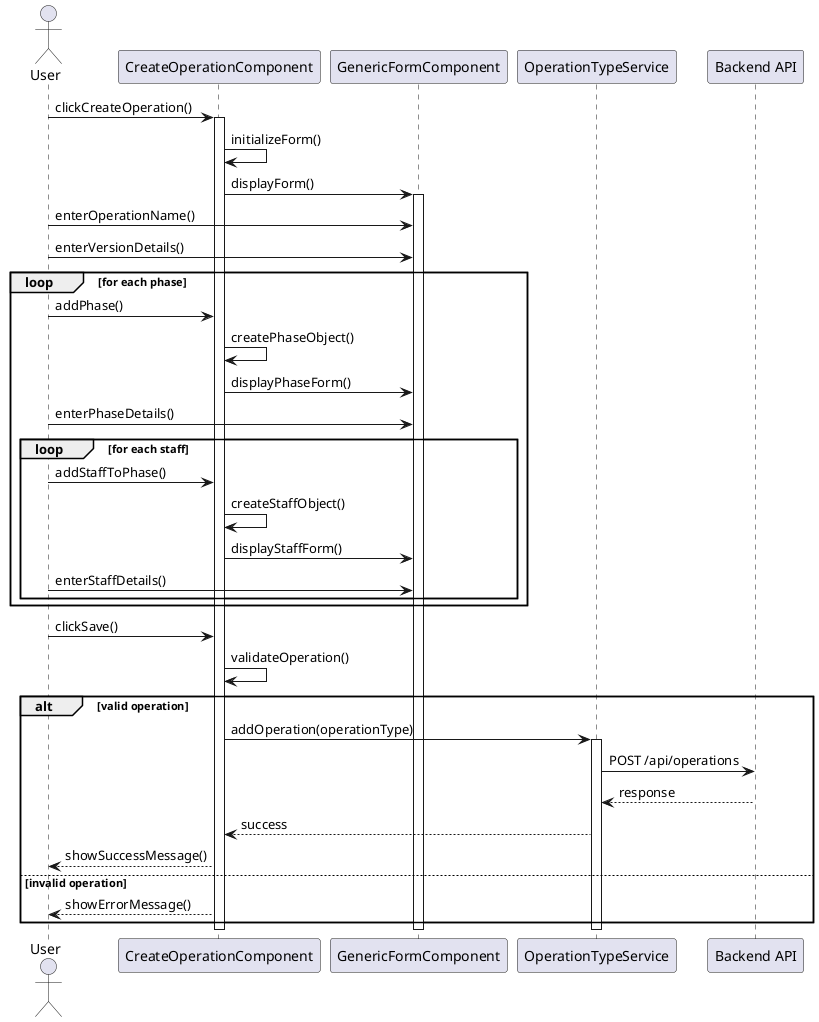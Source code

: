 @startuml SD_CreateOperationType
actor User
participant "CreateOperationComponent" as Component
participant "GenericFormComponent" as Form
participant "OperationTypeService" as Service
participant "Backend API" as API

User -> Component: clickCreateOperation()
activate Component

Component -> Component: initializeForm()
Component -> Form: displayForm()
activate Form

User -> Form: enterOperationName()
User -> Form: enterVersionDetails()

loop for each phase
    User -> Component: addPhase()
    Component -> Component: createPhaseObject()
    Component -> Form: displayPhaseForm()
    User -> Form: enterPhaseDetails()
    
    loop for each staff
        User -> Component: addStaffToPhase()
        Component -> Component: createStaffObject()
        Component -> Form: displayStaffForm()
        User -> Form: enterStaffDetails()
    end
end

User -> Component: clickSave()
Component -> Component: validateOperation()

alt valid operation
    Component -> Service: addOperation(operationType)
    activate Service
    Service -> API: POST /api/operations
    API --> Service: response
    Service --> Component: success
    Component --> User: showSuccessMessage()
else invalid operation
    Component --> User: showErrorMessage()
end

deactivate Service
deactivate Form
deactivate Component
@enduml